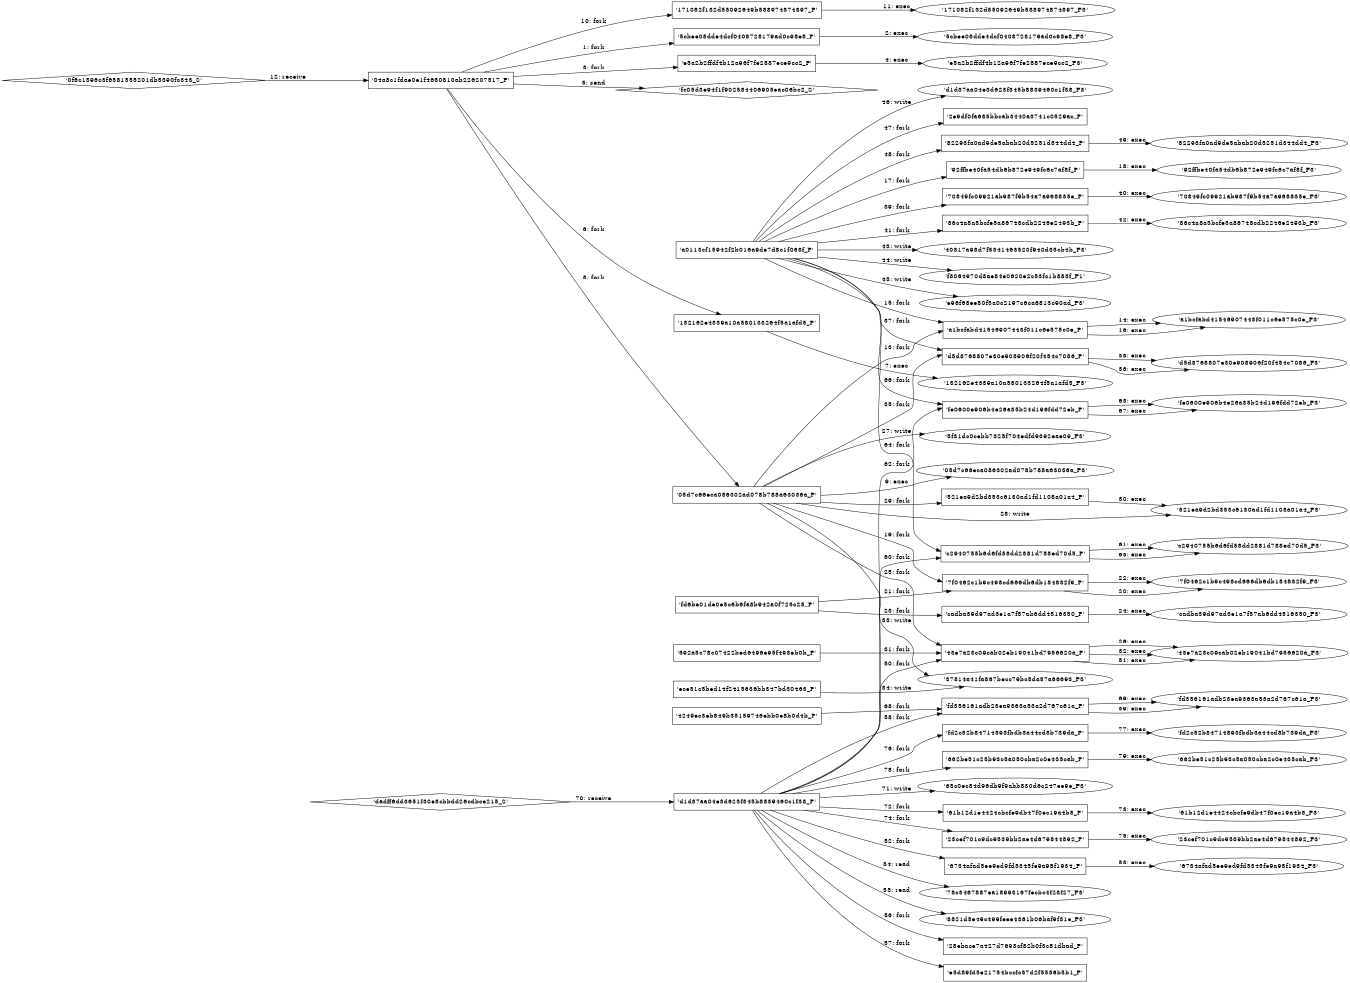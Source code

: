 digraph "D:\Learning\Paper\apt\基于CTI的攻击预警\Dataset\攻击图\ASGfromALLCTI\Spoofed SEC Emails Distribute Evolved DNSMessenger.dot" {
rankdir="LR"
size="9"
fixedsize="false"
splines="true"
nodesep=0.3
ranksep=0
fontsize=10
overlap="scalexy"
engine= "neato"
	"'04a8c1fdae0e1f4680810ab226207517_P'" [node_type=Process shape=box]
	"'5cbee08dde4dcf0408728179ad0c98e8_P'" [node_type=Process shape=box]
	"'04a8c1fdae0e1f4680810ab226207517_P'" -> "'5cbee08dde4dcf0408728179ad0c98e8_P'" [label="1: fork"]
	"'5cbee08dde4dcf0408728179ad0c98e8_P'" [node_type=Process shape=box]
	"'5cbee08dde4dcf0408728179ad0c98e8_F3'" [node_type=File shape=ellipse]
	"'5cbee08dde4dcf0408728179ad0c98e8_P'" -> "'5cbee08dde4dcf0408728179ad0c98e8_F3'" [label="2: exec"]
	"'04a8c1fdae0e1f4680810ab226207517_P'" [node_type=Process shape=box]
	"'e5a2b2ffdf4b12a96f7fe2887ece9cc2_P'" [node_type=Process shape=box]
	"'04a8c1fdae0e1f4680810ab226207517_P'" -> "'e5a2b2ffdf4b12a96f7fe2887ece9cc2_P'" [label="3: fork"]
	"'e5a2b2ffdf4b12a96f7fe2887ece9cc2_P'" [node_type=Process shape=box]
	"'e5a2b2ffdf4b12a96f7fe2887ece9cc2_F3'" [node_type=File shape=ellipse]
	"'e5a2b2ffdf4b12a96f7fe2887ece9cc2_P'" -> "'e5a2b2ffdf4b12a96f7fe2887ece9cc2_F3'" [label="4: exec"]
	"'fc05d3e94f1f902584406905eac06bc2_S'" [node_type=Socket shape=diamond]
	"'04a8c1fdae0e1f4680810ab226207517_P'" [node_type=Process shape=box]
	"'04a8c1fdae0e1f4680810ab226207517_P'" -> "'fc05d3e94f1f902584406905eac06bc2_S'" [label="5: send"]
	"'04a8c1fdae0e1f4680810ab226207517_P'" [node_type=Process shape=box]
	"'132162e4339a10a580133264f5a1afd5_P'" [node_type=Process shape=box]
	"'04a8c1fdae0e1f4680810ab226207517_P'" -> "'132162e4339a10a580133264f5a1afd5_P'" [label="6: fork"]
	"'132162e4339a10a580133264f5a1afd5_P'" [node_type=Process shape=box]
	"'132162e4339a10a580133264f5a1afd5_F3'" [node_type=File shape=ellipse]
	"'132162e4339a10a580133264f5a1afd5_P'" -> "'132162e4339a10a580133264f5a1afd5_F3'" [label="7: exec"]
	"'04a8c1fdae0e1f4680810ab226207517_P'" [node_type=Process shape=box]
	"'05d7c66eca086302ad078b788a63036a_P'" [node_type=Process shape=box]
	"'04a8c1fdae0e1f4680810ab226207517_P'" -> "'05d7c66eca086302ad078b788a63036a_P'" [label="8: fork"]
	"'05d7c66eca086302ad078b788a63036a_P'" [node_type=Process shape=box]
	"'05d7c66eca086302ad078b788a63036a_F3'" [node_type=File shape=ellipse]
	"'05d7c66eca086302ad078b788a63036a_P'" -> "'05d7c66eca086302ad078b788a63036a_F3'" [label="9: exec"]
	"'04a8c1fdae0e1f4680810ab226207517_P'" [node_type=Process shape=box]
	"'171082f132d55092649b588974874897_P'" [node_type=Process shape=box]
	"'04a8c1fdae0e1f4680810ab226207517_P'" -> "'171082f132d55092649b588974874897_P'" [label="10: fork"]
	"'171082f132d55092649b588974874897_P'" [node_type=Process shape=box]
	"'171082f132d55092649b588974874897_F3'" [node_type=File shape=ellipse]
	"'171082f132d55092649b588974874897_P'" -> "'171082f132d55092649b588974874897_F3'" [label="11: exec"]
	"'04a8c1fdae0e1f4680810ab226207517_P'" [node_type=Process shape=box]
	"'0f6c1596c3f6581555201db5390fc343_S'" [node_type=Socket shape=diamond]
	"'0f6c1596c3f6581555201db5390fc343_S'" -> "'04a8c1fdae0e1f4680810ab226207517_P'" [label="12: receive"]
	"'05d7c66eca086302ad078b788a63036a_P'" [node_type=Process shape=box]
	"'a1bcfabd41546907443f011c6e575c0e_P'" [node_type=Process shape=box]
	"'05d7c66eca086302ad078b788a63036a_P'" -> "'a1bcfabd41546907443f011c6e575c0e_P'" [label="13: fork"]
	"'a1bcfabd41546907443f011c6e575c0e_P'" [node_type=Process shape=box]
	"'a1bcfabd41546907443f011c6e575c0e_F3'" [node_type=File shape=ellipse]
	"'a1bcfabd41546907443f011c6e575c0e_P'" -> "'a1bcfabd41546907443f011c6e575c0e_F3'" [label="14: exec"]
	"'a0113cf15942f2b016a9de7d8c1f068f_P'" [node_type=Process shape=box]
	"'a1bcfabd41546907443f011c6e575c0e_P'" [node_type=Process shape=box]
	"'a0113cf15942f2b016a9de7d8c1f068f_P'" -> "'a1bcfabd41546907443f011c6e575c0e_P'" [label="15: fork"]
	"'a1bcfabd41546907443f011c6e575c0e_P'" [node_type=Process shape=box]
	"'a1bcfabd41546907443f011c6e575c0e_F3'" [node_type=File shape=ellipse]
	"'a1bcfabd41546907443f011c6e575c0e_P'" -> "'a1bcfabd41546907443f011c6e575c0e_F3'" [label="16: exec"]
	"'a0113cf15942f2b016a9de7d8c1f068f_P'" [node_type=Process shape=box]
	"'92ffbe40fa54db6b872e949fc6c7af8f_P'" [node_type=Process shape=box]
	"'a0113cf15942f2b016a9de7d8c1f068f_P'" -> "'92ffbe40fa54db6b872e949fc6c7af8f_P'" [label="17: fork"]
	"'92ffbe40fa54db6b872e949fc6c7af8f_P'" [node_type=Process shape=box]
	"'92ffbe40fa54db6b872e949fc6c7af8f_F3'" [node_type=File shape=ellipse]
	"'92ffbe40fa54db6b872e949fc6c7af8f_P'" -> "'92ffbe40fa54db6b872e949fc6c7af8f_F3'" [label="18: exec"]
	"'05d7c66eca086302ad078b788a63036a_P'" [node_type=Process shape=box]
	"'7f0462c1b9c498cd666db6db184832f9_P'" [node_type=Process shape=box]
	"'05d7c66eca086302ad078b788a63036a_P'" -> "'7f0462c1b9c498cd666db6db184832f9_P'" [label="19: fork"]
	"'7f0462c1b9c498cd666db6db184832f9_P'" [node_type=Process shape=box]
	"'7f0462c1b9c498cd666db6db184832f9_F3'" [node_type=File shape=ellipse]
	"'7f0462c1b9c498cd666db6db184832f9_P'" -> "'7f0462c1b9c498cd666db6db184832f9_F3'" [label="20: exec"]
	"'fd6be01de0e5c6b6fa8b942a0f725c25_P'" [node_type=Process shape=box]
	"'7f0462c1b9c498cd666db6db184832f9_P'" [node_type=Process shape=box]
	"'fd6be01de0e5c6b6fa8b942a0f725c25_P'" -> "'7f0462c1b9c498cd666db6db184832f9_P'" [label="21: fork"]
	"'7f0462c1b9c498cd666db6db184832f9_P'" [node_type=Process shape=box]
	"'7f0462c1b9c498cd666db6db184832f9_F3'" [node_type=File shape=ellipse]
	"'7f0462c1b9c498cd666db6db184832f9_P'" -> "'7f0462c1b9c498cd666db6db184832f9_F3'" [label="22: exec"]
	"'fd6be01de0e5c6b6fa8b942a0f725c25_P'" [node_type=Process shape=box]
	"'cadba39d97ad3e1a7f57ab6dd4516350_P'" [node_type=Process shape=box]
	"'fd6be01de0e5c6b6fa8b942a0f725c25_P'" -> "'cadba39d97ad3e1a7f57ab6dd4516350_P'" [label="23: fork"]
	"'cadba39d97ad3e1a7f57ab6dd4516350_P'" [node_type=Process shape=box]
	"'cadba39d97ad3e1a7f57ab6dd4516350_F3'" [node_type=File shape=ellipse]
	"'cadba39d97ad3e1a7f57ab6dd4516350_P'" -> "'cadba39d97ad3e1a7f57ab6dd4516350_F3'" [label="24: exec"]
	"'05d7c66eca086302ad078b788a63036a_P'" [node_type=Process shape=box]
	"'43e7a23c09cab02eb19041bd7956620a_P'" [node_type=Process shape=box]
	"'05d7c66eca086302ad078b788a63036a_P'" -> "'43e7a23c09cab02eb19041bd7956620a_P'" [label="25: fork"]
	"'43e7a23c09cab02eb19041bd7956620a_P'" [node_type=Process shape=box]
	"'43e7a23c09cab02eb19041bd7956620a_F3'" [node_type=File shape=ellipse]
	"'43e7a23c09cab02eb19041bd7956620a_P'" -> "'43e7a23c09cab02eb19041bd7956620a_F3'" [label="26: exec"]
	"'5f31dc0cebb7325f704edfd9392eae09_F3'" [node_type=file shape=ellipse]
	"'05d7c66eca086302ad078b788a63036a_P'" [node_type=Process shape=box]
	"'05d7c66eca086302ad078b788a63036a_P'" -> "'5f31dc0cebb7325f704edfd9392eae09_F3'" [label="27: write"]
	"'521ea9d2bd353c6130ad1fd1108a01a4_F3'" [node_type=file shape=ellipse]
	"'05d7c66eca086302ad078b788a63036a_P'" [node_type=Process shape=box]
	"'05d7c66eca086302ad078b788a63036a_P'" -> "'521ea9d2bd353c6130ad1fd1108a01a4_F3'" [label="28: write"]
	"'05d7c66eca086302ad078b788a63036a_P'" [node_type=Process shape=box]
	"'521ea9d2bd353c6130ad1fd1108a01a4_P'" [node_type=Process shape=box]
	"'05d7c66eca086302ad078b788a63036a_P'" -> "'521ea9d2bd353c6130ad1fd1108a01a4_P'" [label="29: fork"]
	"'521ea9d2bd353c6130ad1fd1108a01a4_P'" [node_type=Process shape=box]
	"'521ea9d2bd353c6130ad1fd1108a01a4_F3'" [node_type=File shape=ellipse]
	"'521ea9d2bd353c6130ad1fd1108a01a4_P'" -> "'521ea9d2bd353c6130ad1fd1108a01a4_F3'" [label="30: exec"]
	"'592a5c78c07422bed6496e95f493eb0b_P'" [node_type=Process shape=box]
	"'43e7a23c09cab02eb19041bd7956620a_P'" [node_type=Process shape=box]
	"'592a5c78c07422bed6496e95f493eb0b_P'" -> "'43e7a23c09cab02eb19041bd7956620a_P'" [label="31: fork"]
	"'43e7a23c09cab02eb19041bd7956620a_P'" [node_type=Process shape=box]
	"'43e7a23c09cab02eb19041bd7956620a_F3'" [node_type=File shape=ellipse]
	"'43e7a23c09cab02eb19041bd7956620a_P'" -> "'43e7a23c09cab02eb19041bd7956620a_F3'" [label="32: exec"]
	"'37814a41fa867becc79bc5da57a66693_F3'" [node_type=file shape=ellipse]
	"'05d7c66eca086302ad078b788a63036a_P'" [node_type=Process shape=box]
	"'05d7c66eca086302ad078b788a63036a_P'" -> "'37814a41fa867becc79bc5da57a66693_F3'" [label="33: write"]
	"'37814a41fa867becc79bc5da57a66693_F3'" [node_type=file shape=ellipse]
	"'ece51c5bed14f2415636bb347bd30463_P'" [node_type=Process shape=box]
	"'ece51c5bed14f2415636bb347bd30463_P'" -> "'37814a41fa867becc79bc5da57a66693_F3'" [label="34: write"]
	"'05d7c66eca086302ad078b788a63036a_P'" [node_type=Process shape=box]
	"'d5d8768807e30e908906f20f454c7086_P'" [node_type=Process shape=box]
	"'05d7c66eca086302ad078b788a63036a_P'" -> "'d5d8768807e30e908906f20f454c7086_P'" [label="35: fork"]
	"'d5d8768807e30e908906f20f454c7086_P'" [node_type=Process shape=box]
	"'d5d8768807e30e908906f20f454c7086_F3'" [node_type=File shape=ellipse]
	"'d5d8768807e30e908906f20f454c7086_P'" -> "'d5d8768807e30e908906f20f454c7086_F3'" [label="36: exec"]
	"'a0113cf15942f2b016a9de7d8c1f068f_P'" [node_type=Process shape=box]
	"'d5d8768807e30e908906f20f454c7086_P'" [node_type=Process shape=box]
	"'a0113cf15942f2b016a9de7d8c1f068f_P'" -> "'d5d8768807e30e908906f20f454c7086_P'" [label="37: fork"]
	"'d5d8768807e30e908906f20f454c7086_P'" [node_type=Process shape=box]
	"'d5d8768807e30e908906f20f454c7086_F3'" [node_type=File shape=ellipse]
	"'d5d8768807e30e908906f20f454c7086_P'" -> "'d5d8768807e30e908906f20f454c7086_F3'" [label="38: exec"]
	"'a0113cf15942f2b016a9de7d8c1f068f_P'" [node_type=Process shape=box]
	"'70849fc09921ab987f9b54a7a968835e_P'" [node_type=Process shape=box]
	"'a0113cf15942f2b016a9de7d8c1f068f_P'" -> "'70849fc09921ab987f9b54a7a968835e_P'" [label="39: fork"]
	"'70849fc09921ab987f9b54a7a968835e_P'" [node_type=Process shape=box]
	"'70849fc09921ab987f9b54a7a968835e_F3'" [node_type=File shape=ellipse]
	"'70849fc09921ab987f9b54a7a968835e_P'" -> "'70849fc09921ab987f9b54a7a968835e_F3'" [label="40: exec"]
	"'a0113cf15942f2b016a9de7d8c1f068f_P'" [node_type=Process shape=box]
	"'86c4a8a5bcfe5a86748cdb2246e2493b_P'" [node_type=Process shape=box]
	"'a0113cf15942f2b016a9de7d8c1f068f_P'" -> "'86c4a8a5bcfe5a86748cdb2246e2493b_P'" [label="41: fork"]
	"'86c4a8a5bcfe5a86748cdb2246e2493b_P'" [node_type=Process shape=box]
	"'86c4a8a5bcfe5a86748cdb2246e2493b_F3'" [node_type=File shape=ellipse]
	"'86c4a8a5bcfe5a86748cdb2246e2493b_P'" -> "'86c4a8a5bcfe5a86748cdb2246e2493b_F3'" [label="42: exec"]
	"'40317a98d7f5341463520f940d35cb4b_F3'" [node_type=file shape=ellipse]
	"'a0113cf15942f2b016a9de7d8c1f068f_P'" [node_type=Process shape=box]
	"'a0113cf15942f2b016a9de7d8c1f068f_P'" -> "'40317a98d7f5341463520f940d35cb4b_F3'" [label="43: write"]
	"'f8064970d8ae84e0620e2c53fc1b883f_F1'" [node_type=file shape=ellipse]
	"'a0113cf15942f2b016a9de7d8c1f068f_P'" [node_type=Process shape=box]
	"'a0113cf15942f2b016a9de7d8c1f068f_P'" -> "'f8064970d8ae84e0620e2c53fc1b883f_F1'" [label="44: write"]
	"'e96f68ee80f5a0c2197c6ca6813c90ad_F3'" [node_type=file shape=ellipse]
	"'a0113cf15942f2b016a9de7d8c1f068f_P'" [node_type=Process shape=box]
	"'a0113cf15942f2b016a9de7d8c1f068f_P'" -> "'e96f68ee80f5a0c2197c6ca6813c90ad_F3'" [label="45: write"]
	"'d1d37aa04e3d623f345b8839460c1f38_F3'" [node_type=file shape=ellipse]
	"'a0113cf15942f2b016a9de7d8c1f068f_P'" [node_type=Process shape=box]
	"'a0113cf15942f2b016a9de7d8c1f068f_P'" -> "'d1d37aa04e3d623f345b8839460c1f38_F3'" [label="46: write"]
	"'a0113cf15942f2b016a9de7d8c1f068f_P'" [node_type=Process shape=box]
	"'2e9df0fa685bbcab3440a3741c0529ac_P'" [node_type=Process shape=box]
	"'a0113cf15942f2b016a9de7d8c1f068f_P'" -> "'2e9df0fa685bbcab3440a3741c0529ac_P'" [label="47: fork"]
	"'a0113cf15942f2b016a9de7d8c1f068f_P'" [node_type=Process shape=box]
	"'82293fa0ad9de5abab20d5251d344dd4_P'" [node_type=Process shape=box]
	"'a0113cf15942f2b016a9de7d8c1f068f_P'" -> "'82293fa0ad9de5abab20d5251d344dd4_P'" [label="48: fork"]
	"'82293fa0ad9de5abab20d5251d344dd4_P'" [node_type=Process shape=box]
	"'82293fa0ad9de5abab20d5251d344dd4_F3'" [node_type=File shape=ellipse]
	"'82293fa0ad9de5abab20d5251d344dd4_P'" -> "'82293fa0ad9de5abab20d5251d344dd4_F3'" [label="49: exec"]
	"'d1d37aa04e3d623f345b8839460c1f38_P'" [node_type=Process shape=box]
	"'43e7a23c09cab02eb19041bd7956620a_P'" [node_type=Process shape=box]
	"'d1d37aa04e3d623f345b8839460c1f38_P'" -> "'43e7a23c09cab02eb19041bd7956620a_P'" [label="50: fork"]
	"'43e7a23c09cab02eb19041bd7956620a_P'" [node_type=Process shape=box]
	"'43e7a23c09cab02eb19041bd7956620a_F3'" [node_type=File shape=ellipse]
	"'43e7a23c09cab02eb19041bd7956620a_P'" -> "'43e7a23c09cab02eb19041bd7956620a_F3'" [label="51: exec"]
	"'d1d37aa04e3d623f345b8839460c1f38_P'" [node_type=Process shape=box]
	"'6734afad5ee9ed9fd5345fe9a98f1934_P'" [node_type=Process shape=box]
	"'d1d37aa04e3d623f345b8839460c1f38_P'" -> "'6734afad5ee9ed9fd5345fe9a98f1934_P'" [label="52: fork"]
	"'6734afad5ee9ed9fd5345fe9a98f1934_P'" [node_type=Process shape=box]
	"'6734afad5ee9ed9fd5345fe9a98f1934_F3'" [node_type=File shape=ellipse]
	"'6734afad5ee9ed9fd5345fe9a98f1934_P'" -> "'6734afad5ee9ed9fd5345fe9a98f1934_F3'" [label="53: exec"]
	"'78c3467887ea18993167fecbc4f28f27_F3'" [node_type=file shape=ellipse]
	"'d1d37aa04e3d623f345b8839460c1f38_P'" [node_type=Process shape=box]
	"'d1d37aa04e3d623f345b8839460c1f38_P'" -> "'78c3467887ea18993167fecbc4f28f27_F3'" [label="54: read"]
	"'8821d5e49c499feee4361b06baf9f31e_F3'" [node_type=file shape=ellipse]
	"'d1d37aa04e3d623f345b8839460c1f38_P'" [node_type=Process shape=box]
	"'d1d37aa04e3d623f345b8839460c1f38_P'" -> "'8821d5e49c499feee4361b06baf9f31e_F3'" [label="55: read"]
	"'d1d37aa04e3d623f345b8839460c1f38_P'" [node_type=Process shape=box]
	"'28ebace7a427d7698cf82b0f3c81dbad_P'" [node_type=Process shape=box]
	"'d1d37aa04e3d623f345b8839460c1f38_P'" -> "'28ebace7a427d7698cf82b0f3c81dbad_P'" [label="56: fork"]
	"'d1d37aa04e3d623f345b8839460c1f38_P'" [node_type=Process shape=box]
	"'e5d89fd5e21754bccfc57d2f5556b5b1_P'" [node_type=Process shape=box]
	"'d1d37aa04e3d623f345b8839460c1f38_P'" -> "'e5d89fd5e21754bccfc57d2f5556b5b1_P'" [label="57: fork"]
	"'d1d37aa04e3d623f345b8839460c1f38_P'" [node_type=Process shape=box]
	"'fd356161adb23ea9363a53a2d767c61a_P'" [node_type=Process shape=box]
	"'d1d37aa04e3d623f345b8839460c1f38_P'" -> "'fd356161adb23ea9363a53a2d767c61a_P'" [label="58: fork"]
	"'fd356161adb23ea9363a53a2d767c61a_P'" [node_type=Process shape=box]
	"'fd356161adb23ea9363a53a2d767c61a_F3'" [node_type=File shape=ellipse]
	"'fd356161adb23ea9363a53a2d767c61a_P'" -> "'fd356161adb23ea9363a53a2d767c61a_F3'" [label="59: exec"]
	"'d1d37aa04e3d623f345b8839460c1f38_P'" [node_type=Process shape=box]
	"'c2940755b6d6fd58dd2881d788ed70d5_P'" [node_type=Process shape=box]
	"'d1d37aa04e3d623f345b8839460c1f38_P'" -> "'c2940755b6d6fd58dd2881d788ed70d5_P'" [label="60: fork"]
	"'c2940755b6d6fd58dd2881d788ed70d5_P'" [node_type=Process shape=box]
	"'c2940755b6d6fd58dd2881d788ed70d5_F3'" [node_type=File shape=ellipse]
	"'c2940755b6d6fd58dd2881d788ed70d5_P'" -> "'c2940755b6d6fd58dd2881d788ed70d5_F3'" [label="61: exec"]
	"'d1d37aa04e3d623f345b8839460c1f38_P'" [node_type=Process shape=box]
	"'fe0600e906b4e26a35b24d196fdd72eb_P'" [node_type=Process shape=box]
	"'d1d37aa04e3d623f345b8839460c1f38_P'" -> "'fe0600e906b4e26a35b24d196fdd72eb_P'" [label="62: fork"]
	"'fe0600e906b4e26a35b24d196fdd72eb_P'" [node_type=Process shape=box]
	"'fe0600e906b4e26a35b24d196fdd72eb_F3'" [node_type=File shape=ellipse]
	"'fe0600e906b4e26a35b24d196fdd72eb_P'" -> "'fe0600e906b4e26a35b24d196fdd72eb_F3'" [label="63: exec"]
	"'a0113cf15942f2b016a9de7d8c1f068f_P'" [node_type=Process shape=box]
	"'c2940755b6d6fd58dd2881d788ed70d5_P'" [node_type=Process shape=box]
	"'a0113cf15942f2b016a9de7d8c1f068f_P'" -> "'c2940755b6d6fd58dd2881d788ed70d5_P'" [label="64: fork"]
	"'c2940755b6d6fd58dd2881d788ed70d5_P'" [node_type=Process shape=box]
	"'c2940755b6d6fd58dd2881d788ed70d5_F3'" [node_type=File shape=ellipse]
	"'c2940755b6d6fd58dd2881d788ed70d5_P'" -> "'c2940755b6d6fd58dd2881d788ed70d5_F3'" [label="65: exec"]
	"'a0113cf15942f2b016a9de7d8c1f068f_P'" [node_type=Process shape=box]
	"'fe0600e906b4e26a35b24d196fdd72eb_P'" [node_type=Process shape=box]
	"'a0113cf15942f2b016a9de7d8c1f068f_P'" -> "'fe0600e906b4e26a35b24d196fdd72eb_P'" [label="66: fork"]
	"'fe0600e906b4e26a35b24d196fdd72eb_P'" [node_type=Process shape=box]
	"'fe0600e906b4e26a35b24d196fdd72eb_F3'" [node_type=File shape=ellipse]
	"'fe0600e906b4e26a35b24d196fdd72eb_P'" -> "'fe0600e906b4e26a35b24d196fdd72eb_F3'" [label="67: exec"]
	"'4249ec3eb849b35159746ebb0e8b0d4b_P'" [node_type=Process shape=box]
	"'fd356161adb23ea9363a53a2d767c61a_P'" [node_type=Process shape=box]
	"'4249ec3eb849b35159746ebb0e8b0d4b_P'" -> "'fd356161adb23ea9363a53a2d767c61a_P'" [label="68: fork"]
	"'fd356161adb23ea9363a53a2d767c61a_P'" [node_type=Process shape=box]
	"'fd356161adb23ea9363a53a2d767c61a_F3'" [node_type=File shape=ellipse]
	"'fd356161adb23ea9363a53a2d767c61a_P'" -> "'fd356161adb23ea9363a53a2d767c61a_F3'" [label="69: exec"]
	"'d1d37aa04e3d623f345b8839460c1f38_P'" [node_type=Process shape=box]
	"'dadff6dd3651f30e8cbbdd26cdbce215_S'" [node_type=Socket shape=diamond]
	"'dadff6dd3651f30e8cbbdd26cdbce215_S'" -> "'d1d37aa04e3d623f345b8839460c1f38_P'" [label="70: receive"]
	"'65c0ec84d96db9f9abb830d6c247ee9e_F3'" [node_type=file shape=ellipse]
	"'d1d37aa04e3d623f345b8839460c1f38_P'" [node_type=Process shape=box]
	"'d1d37aa04e3d623f345b8839460c1f38_P'" -> "'65c0ec84d96db9f9abb830d6c247ee9e_F3'" [label="71: write"]
	"'d1d37aa04e3d623f345b8839460c1f38_P'" [node_type=Process shape=box]
	"'61b12d1e4424cbcfe9db47f0ec19a4b8_P'" [node_type=Process shape=box]
	"'d1d37aa04e3d623f345b8839460c1f38_P'" -> "'61b12d1e4424cbcfe9db47f0ec19a4b8_P'" [label="72: fork"]
	"'61b12d1e4424cbcfe9db47f0ec19a4b8_P'" [node_type=Process shape=box]
	"'61b12d1e4424cbcfe9db47f0ec19a4b8_F3'" [node_type=File shape=ellipse]
	"'61b12d1e4424cbcfe9db47f0ec19a4b8_P'" -> "'61b12d1e4424cbcfe9db47f0ec19a4b8_F3'" [label="73: exec"]
	"'d1d37aa04e3d623f345b8839460c1f38_P'" [node_type=Process shape=box]
	"'23cef701c9dc9539bb2ae4d679844892_P'" [node_type=Process shape=box]
	"'d1d37aa04e3d623f345b8839460c1f38_P'" -> "'23cef701c9dc9539bb2ae4d679844892_P'" [label="74: fork"]
	"'23cef701c9dc9539bb2ae4d679844892_P'" [node_type=Process shape=box]
	"'23cef701c9dc9539bb2ae4d679844892_F3'" [node_type=File shape=ellipse]
	"'23cef701c9dc9539bb2ae4d679844892_P'" -> "'23cef701c9dc9539bb2ae4d679844892_F3'" [label="75: exec"]
	"'d1d37aa04e3d623f345b8839460c1f38_P'" [node_type=Process shape=box]
	"'fd2c52b84714893fbdb3a44cd8b739da_P'" [node_type=Process shape=box]
	"'d1d37aa04e3d623f345b8839460c1f38_P'" -> "'fd2c52b84714893fbdb3a44cd8b739da_P'" [label="76: fork"]
	"'fd2c52b84714893fbdb3a44cd8b739da_P'" [node_type=Process shape=box]
	"'fd2c52b84714893fbdb3a44cd8b739da_F3'" [node_type=File shape=ellipse]
	"'fd2c52b84714893fbdb3a44cd8b739da_P'" -> "'fd2c52b84714893fbdb3a44cd8b739da_F3'" [label="77: exec"]
	"'d1d37aa04e3d623f345b8839460c1f38_P'" [node_type=Process shape=box]
	"'662be51c25b93c5a050cba2c0e435cab_P'" [node_type=Process shape=box]
	"'d1d37aa04e3d623f345b8839460c1f38_P'" -> "'662be51c25b93c5a050cba2c0e435cab_P'" [label="78: fork"]
	"'662be51c25b93c5a050cba2c0e435cab_P'" [node_type=Process shape=box]
	"'662be51c25b93c5a050cba2c0e435cab_F3'" [node_type=File shape=ellipse]
	"'662be51c25b93c5a050cba2c0e435cab_P'" -> "'662be51c25b93c5a050cba2c0e435cab_F3'" [label="79: exec"]
}
